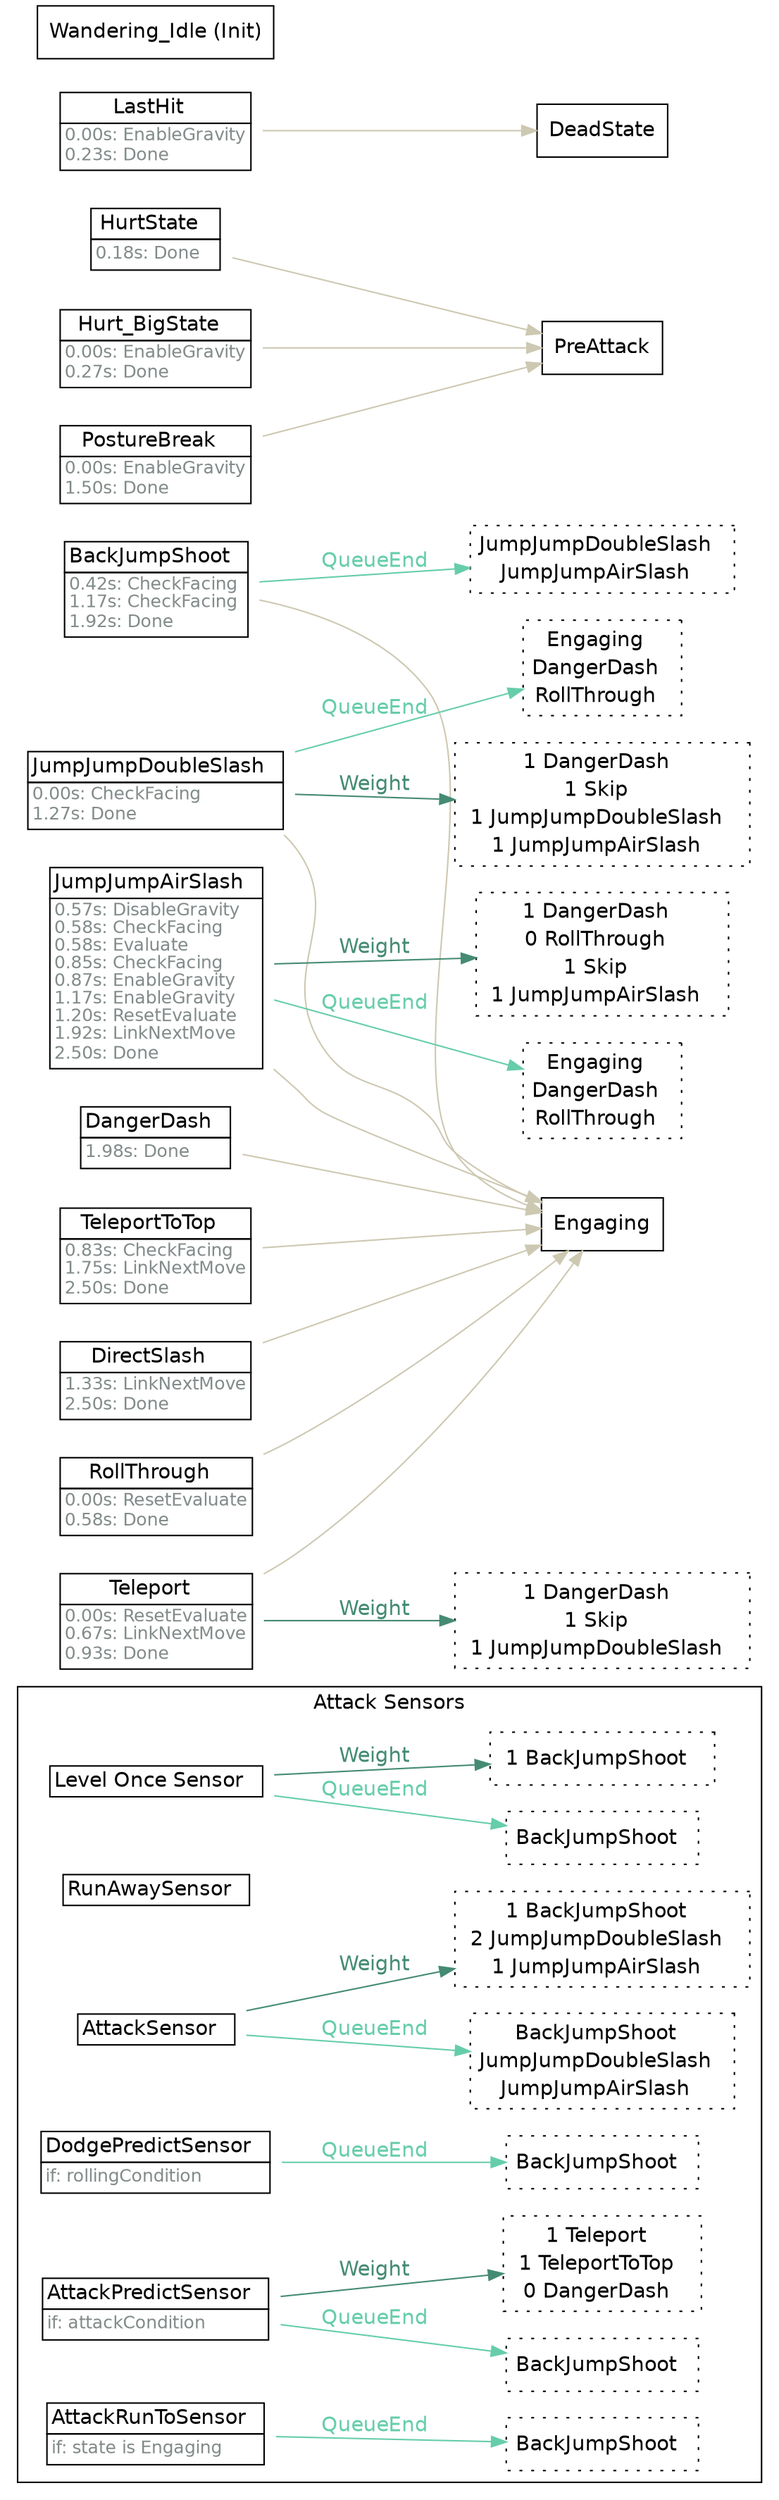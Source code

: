 strict digraph "Foo" {
	"rankdir"="LR";
	node ["shape"="box","fontname"="Helvetica"];
	edge ["fontname"="Helvetica"];
	subgraph "cluster_attacksensors" {
		"rank"="sink";
		"label"="Attack Sensors";
		"fontname"="Helvetica";
		"Level Once Sensor" ["shape"="plaintext","label"=<<TABLE border="0" cellspacing="0" cellborder="1" cellpadding="2"><TR><TD>Level Once Sensor  </TD></TR></TABLE>>]
		"Level Once Sensor_linked" ["shape"="box","style"="dotted","label"=<<TABLE border="0" cellspacing="0" cellborder="0" cellpadding="2"><TR><TD>BackJumpShoot  </TD></TR></TABLE>>,"margin"="0.05"]
		"Level Once Sensor" -> "Level Once Sensor_linked"  ["label"="QueueEnd","color"="aquamarine3","fontcolor"="aquamarine3"]
		"Level Once Sensor_weight" ["shape"="box","style"="dotted","label"=<<TABLE border="0" cellspacing="0" cellborder="0" cellpadding="2"><TR><TD>1 BackJumpShoot  </TD></TR></TABLE>>]
		"Level Once Sensor" -> "Level Once Sensor_weight"  ["label"="Weight","color"="aquamarine4","fontcolor"="aquamarine4"]
		"RunAwaySensor" ["shape"="plaintext","label"=<<TABLE border="0" cellspacing="0" cellborder="1" cellpadding="2"><TR><TD>RunAwaySensor  </TD></TR></TABLE>>]
		"AttackSensor" ["shape"="plaintext","label"=<<TABLE border="0" cellspacing="0" cellborder="1" cellpadding="2"><TR><TD>AttackSensor  </TD></TR></TABLE>>]
		"AttackSensor_linked" ["shape"="box","style"="dotted","label"=<<TABLE border="0" cellspacing="0" cellborder="0" cellpadding="2"><TR><TD>BackJumpShoot  </TD></TR><TR><TD>JumpJumpDoubleSlash  </TD></TR><TR><TD>JumpJumpAirSlash  </TD></TR></TABLE>>,"margin"="0.05"]
		"AttackSensor" -> "AttackSensor_linked"  ["label"="QueueEnd","color"="aquamarine3","fontcolor"="aquamarine3"]
		"AttackSensor_weight" ["shape"="box","style"="dotted","label"=<<TABLE border="0" cellspacing="0" cellborder="0" cellpadding="2"><TR><TD>1 BackJumpShoot  </TD></TR><TR><TD>2 JumpJumpDoubleSlash  </TD></TR><TR><TD>1 JumpJumpAirSlash  </TD></TR></TABLE>>]
		"AttackSensor" -> "AttackSensor_weight"  ["label"="Weight","color"="aquamarine4","fontcolor"="aquamarine4"]
		"DodgePredictSensor" ["shape"="plaintext","label"=<<TABLE border="0" cellspacing="0" cellborder="1" cellpadding="2"><TR><TD>DodgePredictSensor  </TD></TR><TR><TD align="left" balign="left"><FONT point-size="12" color="azure4">if: rollingCondition</FONT>  </TD></TR></TABLE>>]
		"DodgePredictSensor_linked" ["shape"="box","style"="dotted","label"=<<TABLE border="0" cellspacing="0" cellborder="0" cellpadding="2"><TR><TD>BackJumpShoot  </TD></TR></TABLE>>,"margin"="0.05"]
		"DodgePredictSensor" -> "DodgePredictSensor_linked"  ["label"="QueueEnd","color"="aquamarine3","fontcolor"="aquamarine3"]
		"AttackPredictSensor" ["shape"="plaintext","label"=<<TABLE border="0" cellspacing="0" cellborder="1" cellpadding="2"><TR><TD>AttackPredictSensor  </TD></TR><TR><TD align="left" balign="left"><FONT point-size="12" color="azure4">if: attackCondition</FONT>  </TD></TR></TABLE>>]
		"AttackPredictSensor_linked" ["shape"="box","style"="dotted","label"=<<TABLE border="0" cellspacing="0" cellborder="0" cellpadding="2"><TR><TD>BackJumpShoot  </TD></TR></TABLE>>,"margin"="0.05"]
		"AttackPredictSensor" -> "AttackPredictSensor_linked"  ["label"="QueueEnd","color"="aquamarine3","fontcolor"="aquamarine3"]
		"AttackRunToSensor" ["shape"="plaintext","label"=<<TABLE border="0" cellspacing="0" cellborder="1" cellpadding="2"><TR><TD>AttackRunToSensor  </TD></TR><TR><TD align="left" balign="left"><FONT point-size="12" color="azure4">if: state is Engaging</FONT>  </TD></TR></TABLE>>]
		"AttackRunToSensor_linked" ["shape"="box","style"="dotted","label"=<<TABLE border="0" cellspacing="0" cellborder="0" cellpadding="2"><TR><TD>BackJumpShoot  </TD></TR></TABLE>>,"margin"="0.05"]
		"AttackRunToSensor" -> "AttackRunToSensor_linked"  ["label"="QueueEnd","color"="aquamarine3","fontcolor"="aquamarine3"]
		"AttackPredictSensor" ["shape"="plaintext","label"=<<TABLE border="0" cellspacing="0" cellborder="1" cellpadding="2"><TR><TD>AttackPredictSensor  </TD></TR><TR><TD align="left" balign="left"><FONT point-size="12" color="azure4">if: attackCondition</FONT>  </TD></TR></TABLE>>]
		"AttackPredictSensor_linked" ["shape"="box","style"="dotted","label"=<<TABLE border="0" cellspacing="0" cellborder="0" cellpadding="2"><TR><TD>BackJumpShoot  </TD></TR></TABLE>>,"margin"="0.05"]
		"AttackPredictSensor" -> "AttackPredictSensor_linked"  ["label"="QueueEnd","color"="aquamarine3","fontcolor"="aquamarine3"]
		"AttackPredictSensor_weight" ["shape"="box","style"="dotted","label"=<<TABLE border="0" cellspacing="0" cellborder="0" cellpadding="2"><TR><TD>1 Teleport  </TD></TR><TR><TD>1 TeleportToTop  </TD></TR><TR><TD>0 DangerDash  </TD></TR></TABLE>>]
		"AttackPredictSensor" -> "AttackPredictSensor_weight"  ["label"="Weight","color"="aquamarine4","fontcolor"="aquamarine4"]
	}
	
	"BackJumpShoot" -> "Engaging"  ["color"="cornsilk3","fontcolor"="cornsilk3"]
	"BackJumpShoot_linked" ["shape"="box","style"="dotted","label"=<<TABLE border="0" cellspacing="0" cellborder="0" cellpadding="2"><TR><TD>JumpJumpDoubleSlash  </TD></TR><TR><TD>JumpJumpAirSlash  </TD></TR></TABLE>>,"margin"="0.05"]
	"BackJumpShoot" -> "BackJumpShoot_linked"  ["label"="QueueEnd","color"="aquamarine3","fontcolor"="aquamarine3"]
	"BackJumpShoot" ["shape"="plaintext","label"=<<TABLE border="0" cellspacing="0" cellborder="1" cellpadding="2"><TR><TD>BackJumpShoot  </TD></TR><TR><TD align="left" balign="left"><FONT point-size="12" color="azure4">0.42s: CheckFacing<br/>1.17s: CheckFacing<br/>1.92s: Done</FONT>  </TD></TR></TABLE>>]
	"JumpJumpDoubleSlash" -> "Engaging"  ["color"="cornsilk3","fontcolor"="cornsilk3"]
	"JumpJumpDoubleSlash_linked" ["shape"="box","style"="dotted","label"=<<TABLE border="0" cellspacing="0" cellborder="0" cellpadding="2"><TR><TD>Engaging  </TD></TR><TR><TD>DangerDash  </TD></TR><TR><TD>RollThrough  </TD></TR></TABLE>>,"margin"="0.05"]
	"JumpJumpDoubleSlash" -> "JumpJumpDoubleSlash_linked"  ["label"="QueueEnd","color"="aquamarine3","fontcolor"="aquamarine3"]
	"JumpJumpDoubleSlash_weight" ["shape"="box","style"="dotted","label"=<<TABLE border="0" cellspacing="0" cellborder="0" cellpadding="2"><TR><TD>1 DangerDash  </TD></TR><TR><TD>1 Skip  </TD></TR><TR><TD>1 JumpJumpDoubleSlash  </TD></TR><TR><TD>1 JumpJumpAirSlash  </TD></TR></TABLE>>]
	"JumpJumpDoubleSlash" -> "JumpJumpDoubleSlash_weight"  ["label"="Weight","color"="aquamarine4","fontcolor"="aquamarine4"]
	"JumpJumpDoubleSlash" ["shape"="plaintext","label"=<<TABLE border="0" cellspacing="0" cellborder="1" cellpadding="2"><TR><TD>JumpJumpDoubleSlash  </TD></TR><TR><TD align="left" balign="left"><FONT point-size="12" color="azure4">0.00s: CheckFacing<br/>1.27s: Done</FONT>  </TD></TR></TABLE>>]
	"JumpJumpAirSlash" -> "Engaging"  ["color"="cornsilk3","fontcolor"="cornsilk3"]
	"JumpJumpAirSlash_linked" ["shape"="box","style"="dotted","label"=<<TABLE border="0" cellspacing="0" cellborder="0" cellpadding="2"><TR><TD>Engaging  </TD></TR><TR><TD>DangerDash  </TD></TR><TR><TD>RollThrough  </TD></TR></TABLE>>,"margin"="0.05"]
	"JumpJumpAirSlash" -> "JumpJumpAirSlash_linked"  ["label"="QueueEnd","color"="aquamarine3","fontcolor"="aquamarine3"]
	"JumpJumpAirSlash_weight" ["shape"="box","style"="dotted","label"=<<TABLE border="0" cellspacing="0" cellborder="0" cellpadding="2"><TR><TD>1 DangerDash  </TD></TR><TR><TD>0 RollThrough  </TD></TR><TR><TD>1 Skip  </TD></TR><TR><TD>1 JumpJumpAirSlash  </TD></TR></TABLE>>]
	"JumpJumpAirSlash" -> "JumpJumpAirSlash_weight"  ["label"="Weight","color"="aquamarine4","fontcolor"="aquamarine4"]
	"JumpJumpAirSlash" ["shape"="plaintext","label"=<<TABLE border="0" cellspacing="0" cellborder="1" cellpadding="2"><TR><TD>JumpJumpAirSlash  </TD></TR><TR><TD align="left" balign="left"><FONT point-size="12" color="azure4">0.57s: DisableGravity<br/>0.58s: CheckFacing<br/>0.58s: Evaluate<br/>0.85s: CheckFacing<br/>0.87s: EnableGravity<br/>1.17s: EnableGravity<br/>1.20s: ResetEvaluate<br/>1.92s: LinkNextMove<br/>2.50s: Done</FONT>  </TD></TR></TABLE>>]
	"DangerDash" -> "Engaging"  ["color"="cornsilk3","fontcolor"="cornsilk3"]
	"DangerDash" ["shape"="plaintext","label"=<<TABLE border="0" cellspacing="0" cellborder="1" cellpadding="2"><TR><TD>DangerDash  </TD></TR><TR><TD align="left" balign="left"><FONT point-size="12" color="azure4">1.98s: Done</FONT>  </TD></TR></TABLE>>]
	"Teleport" -> "Engaging"  ["color"="cornsilk3","fontcolor"="cornsilk3"]
	"Teleport_weight" ["shape"="box","style"="dotted","label"=<<TABLE border="0" cellspacing="0" cellborder="0" cellpadding="2"><TR><TD>1 DangerDash  </TD></TR><TR><TD>1 Skip  </TD></TR><TR><TD>1 JumpJumpDoubleSlash  </TD></TR></TABLE>>]
	"Teleport" -> "Teleport_weight"  ["label"="Weight","color"="aquamarine4","fontcolor"="aquamarine4"]
	"Teleport" ["shape"="plaintext","label"=<<TABLE border="0" cellspacing="0" cellborder="1" cellpadding="2"><TR><TD>Teleport  </TD></TR><TR><TD align="left" balign="left"><FONT point-size="12" color="azure4">0.00s: ResetEvaluate<br/>0.67s: LinkNextMove<br/>0.93s: Done</FONT>  </TD></TR></TABLE>>]
	"TeleportToTop" -> "Engaging"  ["color"="cornsilk3","fontcolor"="cornsilk3"]
	"TeleportToTop" ["shape"="plaintext","label"=<<TABLE border="0" cellspacing="0" cellborder="1" cellpadding="2"><TR><TD>TeleportToTop  </TD></TR><TR><TD align="left" balign="left"><FONT point-size="12" color="azure4">0.83s: CheckFacing<br/>1.75s: LinkNextMove<br/>2.50s: Done</FONT>  </TD></TR></TABLE>>]
	"DirectSlash" -> "Engaging"  ["color"="cornsilk3","fontcolor"="cornsilk3"]
	"DirectSlash" ["shape"="plaintext","label"=<<TABLE border="0" cellspacing="0" cellborder="1" cellpadding="2"><TR><TD>DirectSlash  </TD></TR><TR><TD align="left" balign="left"><FONT point-size="12" color="azure4">1.33s: LinkNextMove<br/>2.50s: Done</FONT>  </TD></TR></TABLE>>]
	"HurtState" -> "PreAttack"  ["color"="cornsilk3","fontcolor"="cornsilk3"]
	"HurtState" ["shape"="plaintext","label"=<<TABLE border="0" cellspacing="0" cellborder="1" cellpadding="2"><TR><TD>HurtState  </TD></TR><TR><TD align="left" balign="left"><FONT point-size="12" color="azure4">0.18s: Done</FONT>  </TD></TR></TABLE>>]
	"Hurt_BigState" -> "PreAttack"  ["color"="cornsilk3","fontcolor"="cornsilk3"]
	"Hurt_BigState" ["shape"="plaintext","label"=<<TABLE border="0" cellspacing="0" cellborder="1" cellpadding="2"><TR><TD>Hurt_BigState  </TD></TR><TR><TD align="left" balign="left"><FONT point-size="12" color="azure4">0.00s: EnableGravity<br/>0.27s: Done</FONT>  </TD></TR></TABLE>>]
	"LastHit" -> "DeadState"  ["color"="cornsilk3","fontcolor"="cornsilk3"]
	"LastHit" ["shape"="plaintext","label"=<<TABLE border="0" cellspacing="0" cellborder="1" cellpadding="2"><TR><TD>LastHit  </TD></TR><TR><TD align="left" balign="left"><FONT point-size="12" color="azure4">0.00s: EnableGravity<br/>0.23s: Done</FONT>  </TD></TR></TABLE>>]
	"PostureBreak" -> "PreAttack"  ["color"="cornsilk3","fontcolor"="cornsilk3"]
	"PostureBreak" ["shape"="plaintext","label"=<<TABLE border="0" cellspacing="0" cellborder="1" cellpadding="2"><TR><TD>PostureBreak  </TD></TR><TR><TD align="left" balign="left"><FONT point-size="12" color="azure4">0.00s: EnableGravity<br/>1.50s: Done</FONT>  </TD></TR></TABLE>>]
	"RollThrough" -> "Engaging"  ["color"="cornsilk3","fontcolor"="cornsilk3"]
	"RollThrough" ["shape"="plaintext","label"=<<TABLE border="0" cellspacing="0" cellborder="1" cellpadding="2"><TR><TD>RollThrough  </TD></TR><TR><TD align="left" balign="left"><FONT point-size="12" color="azure4">0.00s: ResetEvaluate<br/>0.58s: Done</FONT>  </TD></TR></TABLE>>]
	"Wandering_Idle" ["label"="Wandering_Idle (Init)"]
}
